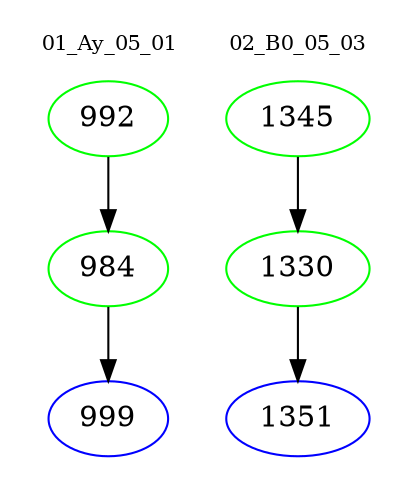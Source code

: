 digraph{
subgraph cluster_0 {
color = white
label = "01_Ay_05_01";
fontsize=10;
T0_992 [label="992", color="green"]
T0_992 -> T0_984 [color="black"]
T0_984 [label="984", color="green"]
T0_984 -> T0_999 [color="black"]
T0_999 [label="999", color="blue"]
}
subgraph cluster_1 {
color = white
label = "02_B0_05_03";
fontsize=10;
T1_1345 [label="1345", color="green"]
T1_1345 -> T1_1330 [color="black"]
T1_1330 [label="1330", color="green"]
T1_1330 -> T1_1351 [color="black"]
T1_1351 [label="1351", color="blue"]
}
}
